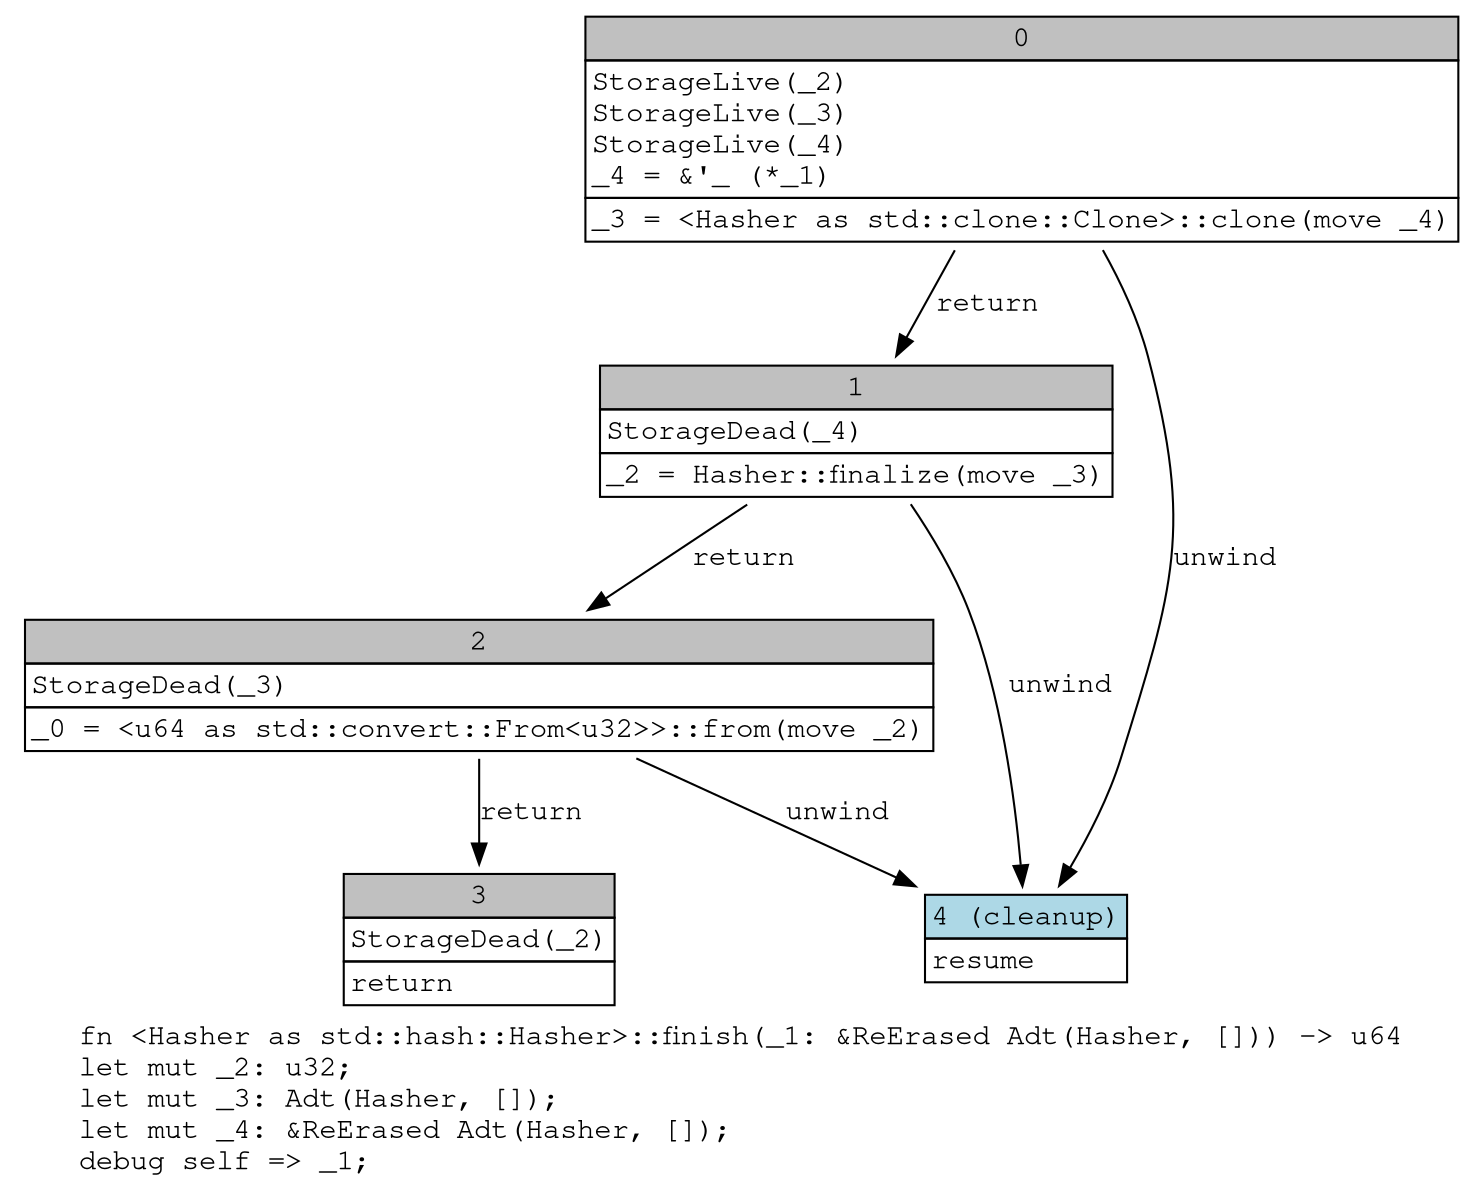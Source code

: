 digraph Mir_0_51 {
    graph [fontname="Courier, monospace"];
    node [fontname="Courier, monospace"];
    edge [fontname="Courier, monospace"];
    label=<fn &lt;Hasher as std::hash::Hasher&gt;::finish(_1: &amp;ReErased Adt(Hasher, [])) -&gt; u64<br align="left"/>let mut _2: u32;<br align="left"/>let mut _3: Adt(Hasher, []);<br align="left"/>let mut _4: &amp;ReErased Adt(Hasher, []);<br align="left"/>debug self =&gt; _1;<br align="left"/>>;
    bb0__0_51 [shape="none", label=<<table border="0" cellborder="1" cellspacing="0"><tr><td bgcolor="gray" align="center" colspan="1">0</td></tr><tr><td align="left" balign="left">StorageLive(_2)<br/>StorageLive(_3)<br/>StorageLive(_4)<br/>_4 = &amp;'_ (*_1)<br/></td></tr><tr><td align="left">_3 = &lt;Hasher as std::clone::Clone&gt;::clone(move _4)</td></tr></table>>];
    bb1__0_51 [shape="none", label=<<table border="0" cellborder="1" cellspacing="0"><tr><td bgcolor="gray" align="center" colspan="1">1</td></tr><tr><td align="left" balign="left">StorageDead(_4)<br/></td></tr><tr><td align="left">_2 = Hasher::finalize(move _3)</td></tr></table>>];
    bb2__0_51 [shape="none", label=<<table border="0" cellborder="1" cellspacing="0"><tr><td bgcolor="gray" align="center" colspan="1">2</td></tr><tr><td align="left" balign="left">StorageDead(_3)<br/></td></tr><tr><td align="left">_0 = &lt;u64 as std::convert::From&lt;u32&gt;&gt;::from(move _2)</td></tr></table>>];
    bb3__0_51 [shape="none", label=<<table border="0" cellborder="1" cellspacing="0"><tr><td bgcolor="gray" align="center" colspan="1">3</td></tr><tr><td align="left" balign="left">StorageDead(_2)<br/></td></tr><tr><td align="left">return</td></tr></table>>];
    bb4__0_51 [shape="none", label=<<table border="0" cellborder="1" cellspacing="0"><tr><td bgcolor="lightblue" align="center" colspan="1">4 (cleanup)</td></tr><tr><td align="left">resume</td></tr></table>>];
    bb0__0_51 -> bb1__0_51 [label="return"];
    bb0__0_51 -> bb4__0_51 [label="unwind"];
    bb1__0_51 -> bb2__0_51 [label="return"];
    bb1__0_51 -> bb4__0_51 [label="unwind"];
    bb2__0_51 -> bb3__0_51 [label="return"];
    bb2__0_51 -> bb4__0_51 [label="unwind"];
}
